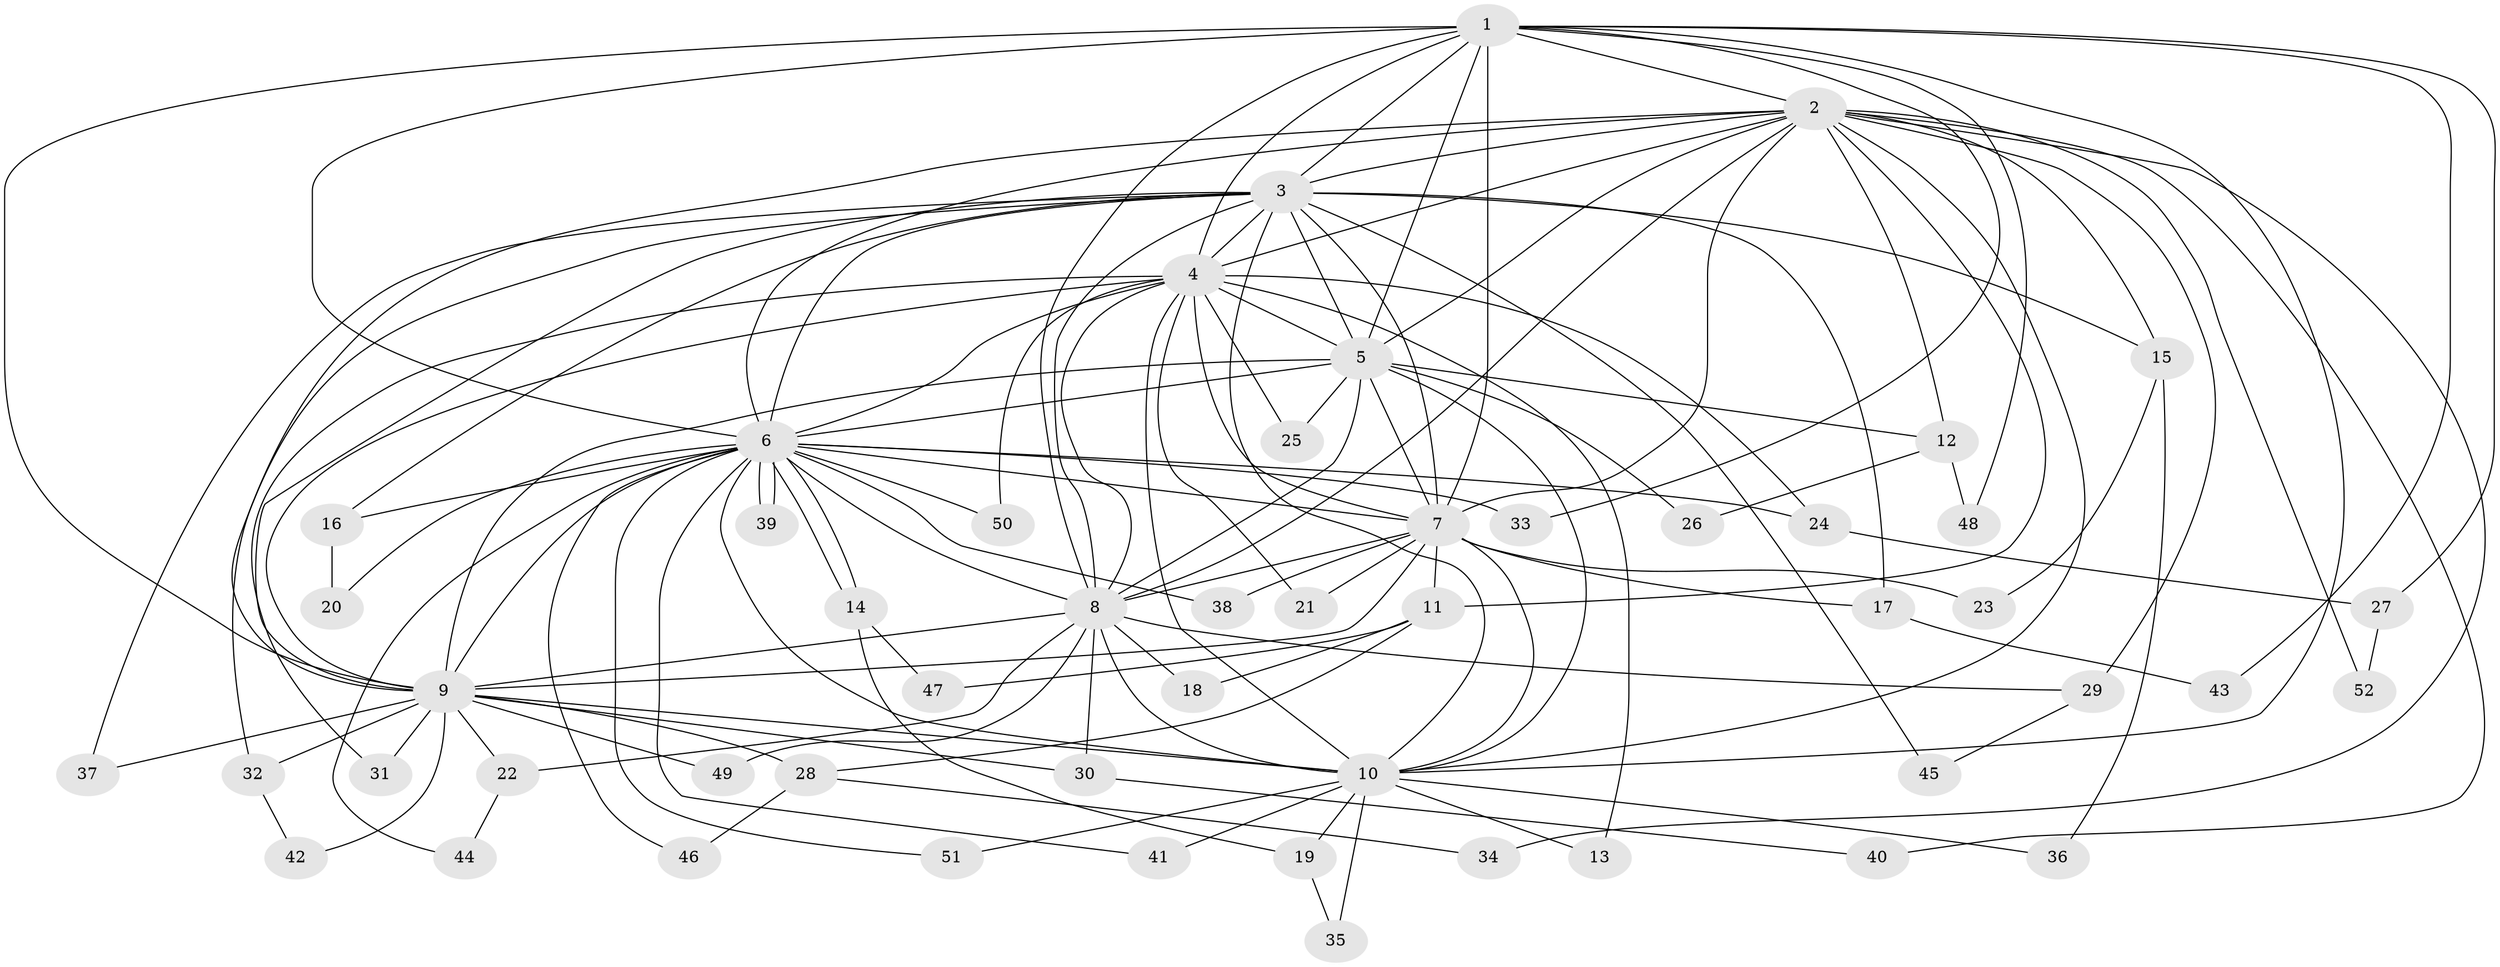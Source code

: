// Generated by graph-tools (version 1.1) at 2025/01/03/09/25 03:01:33]
// undirected, 52 vertices, 129 edges
graph export_dot {
graph [start="1"]
  node [color=gray90,style=filled];
  1;
  2;
  3;
  4;
  5;
  6;
  7;
  8;
  9;
  10;
  11;
  12;
  13;
  14;
  15;
  16;
  17;
  18;
  19;
  20;
  21;
  22;
  23;
  24;
  25;
  26;
  27;
  28;
  29;
  30;
  31;
  32;
  33;
  34;
  35;
  36;
  37;
  38;
  39;
  40;
  41;
  42;
  43;
  44;
  45;
  46;
  47;
  48;
  49;
  50;
  51;
  52;
  1 -- 2;
  1 -- 3;
  1 -- 4;
  1 -- 5;
  1 -- 6;
  1 -- 7;
  1 -- 8;
  1 -- 9;
  1 -- 10;
  1 -- 27;
  1 -- 33;
  1 -- 43;
  1 -- 48;
  2 -- 3;
  2 -- 4;
  2 -- 5;
  2 -- 6;
  2 -- 7;
  2 -- 8;
  2 -- 9;
  2 -- 10;
  2 -- 11;
  2 -- 12;
  2 -- 15;
  2 -- 29;
  2 -- 34;
  2 -- 40;
  2 -- 52;
  3 -- 4;
  3 -- 5;
  3 -- 6;
  3 -- 7;
  3 -- 8;
  3 -- 9;
  3 -- 10;
  3 -- 15;
  3 -- 16;
  3 -- 17;
  3 -- 32;
  3 -- 37;
  3 -- 45;
  4 -- 5;
  4 -- 6;
  4 -- 7;
  4 -- 8;
  4 -- 9;
  4 -- 10;
  4 -- 13;
  4 -- 21;
  4 -- 24;
  4 -- 25;
  4 -- 31;
  4 -- 50;
  5 -- 6;
  5 -- 7;
  5 -- 8;
  5 -- 9;
  5 -- 10;
  5 -- 12;
  5 -- 25;
  5 -- 26;
  6 -- 7;
  6 -- 8;
  6 -- 9;
  6 -- 10;
  6 -- 14;
  6 -- 14;
  6 -- 16;
  6 -- 20;
  6 -- 24;
  6 -- 33;
  6 -- 38;
  6 -- 39;
  6 -- 39;
  6 -- 41;
  6 -- 44;
  6 -- 46;
  6 -- 50;
  6 -- 51;
  7 -- 8;
  7 -- 9;
  7 -- 10;
  7 -- 11;
  7 -- 17;
  7 -- 21;
  7 -- 23;
  7 -- 38;
  8 -- 9;
  8 -- 10;
  8 -- 18;
  8 -- 22;
  8 -- 29;
  8 -- 30;
  8 -- 49;
  9 -- 10;
  9 -- 22;
  9 -- 28;
  9 -- 30;
  9 -- 31;
  9 -- 32;
  9 -- 37;
  9 -- 42;
  9 -- 49;
  10 -- 13;
  10 -- 19;
  10 -- 35;
  10 -- 36;
  10 -- 41;
  10 -- 51;
  11 -- 18;
  11 -- 28;
  11 -- 47;
  12 -- 26;
  12 -- 48;
  14 -- 19;
  14 -- 47;
  15 -- 23;
  15 -- 36;
  16 -- 20;
  17 -- 43;
  19 -- 35;
  22 -- 44;
  24 -- 27;
  27 -- 52;
  28 -- 34;
  28 -- 46;
  29 -- 45;
  30 -- 40;
  32 -- 42;
}
